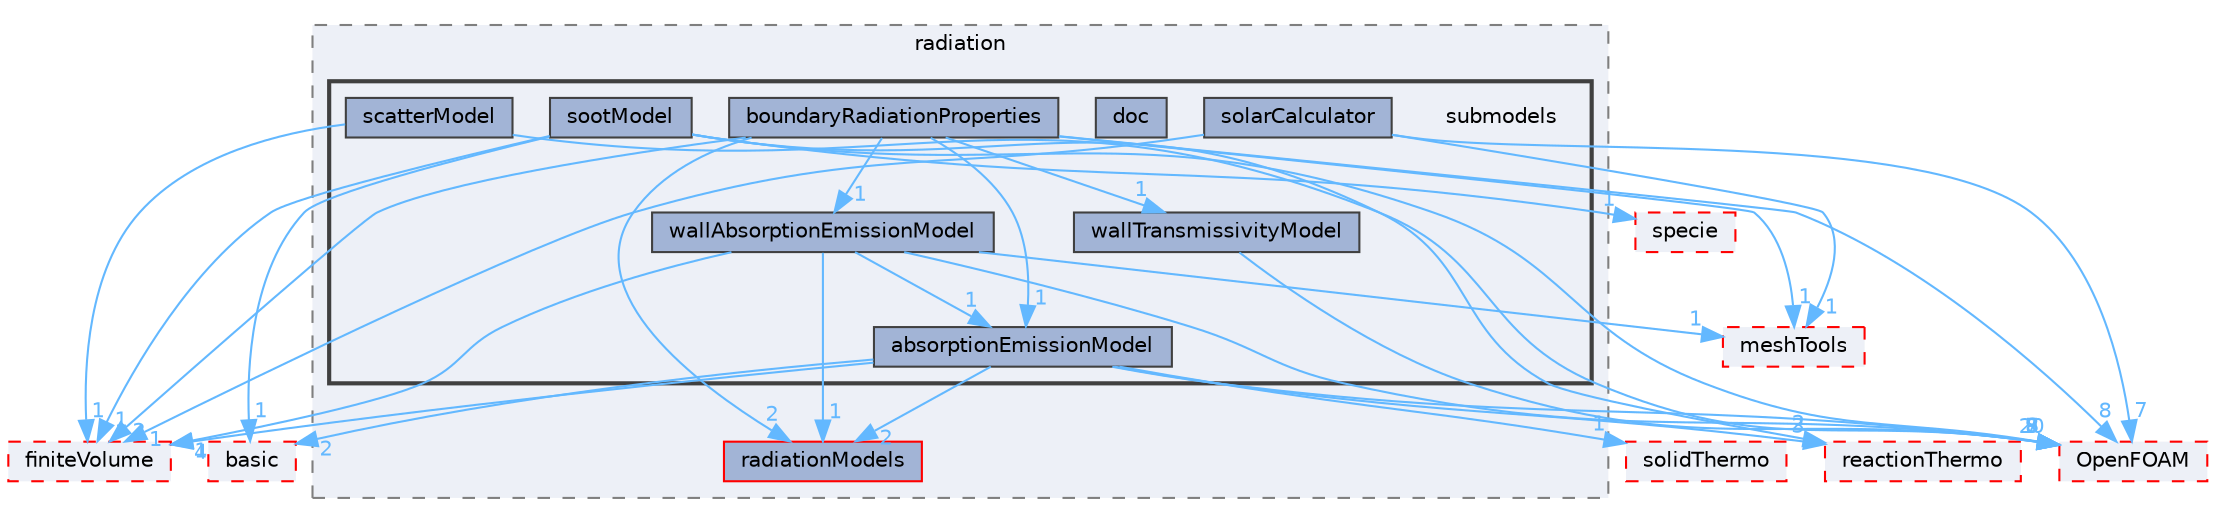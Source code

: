 digraph "src/thermophysicalModels/radiation/submodels"
{
 // LATEX_PDF_SIZE
  bgcolor="transparent";
  edge [fontname=Helvetica,fontsize=10,labelfontname=Helvetica,labelfontsize=10];
  node [fontname=Helvetica,fontsize=10,shape=box,height=0.2,width=0.4];
  compound=true
  subgraph clusterdir_372f5e43f50c30dcf3bbe70654c3d27a {
    graph [ bgcolor="#edf0f7", pencolor="grey50", label="radiation", fontname=Helvetica,fontsize=10 style="filled,dashed", URL="dir_372f5e43f50c30dcf3bbe70654c3d27a.html",tooltip=""]
  dir_23cbc874b5ea49089939faa93b6f03ce [label="radiationModels", fillcolor="#a2b4d6", color="red", style="filled", URL="dir_23cbc874b5ea49089939faa93b6f03ce.html",tooltip=""];
  subgraph clusterdir_e8719ccd60760366888bb431a21ef811 {
    graph [ bgcolor="#edf0f7", pencolor="grey25", label="", fontname=Helvetica,fontsize=10 style="filled,bold", URL="dir_e8719ccd60760366888bb431a21ef811.html",tooltip=""]
    dir_e8719ccd60760366888bb431a21ef811 [shape=plaintext, label="submodels"];
  dir_7a64a49595d49a3f5da22def7eeac7d7 [label="absorptionEmissionModel", fillcolor="#a2b4d6", color="grey25", style="filled", URL="dir_7a64a49595d49a3f5da22def7eeac7d7.html",tooltip=""];
  dir_252641a3cc3167caf31d43d0f3b64b7b [label="boundaryRadiationProperties", fillcolor="#a2b4d6", color="grey25", style="filled", URL="dir_252641a3cc3167caf31d43d0f3b64b7b.html",tooltip=""];
  dir_e15fb90201366a81fd9e45e9290c7bbc [label="doc", fillcolor="#a2b4d6", color="grey25", style="filled", URL="dir_e15fb90201366a81fd9e45e9290c7bbc.html",tooltip=""];
  dir_cb26d37727abb9dd047dc85abd79b584 [label="scatterModel", fillcolor="#a2b4d6", color="grey25", style="filled", URL="dir_cb26d37727abb9dd047dc85abd79b584.html",tooltip=""];
  dir_b0eb66c761deb778b5ed264ea89c86af [label="solarCalculator", fillcolor="#a2b4d6", color="grey25", style="filled", URL="dir_b0eb66c761deb778b5ed264ea89c86af.html",tooltip=""];
  dir_89d39245f62a7d3767728b25260224c2 [label="sootModel", fillcolor="#a2b4d6", color="grey25", style="filled", URL="dir_89d39245f62a7d3767728b25260224c2.html",tooltip=""];
  dir_b525c3eb42e138dc1fd17faa338b1ebc [label="wallAbsorptionEmissionModel", fillcolor="#a2b4d6", color="grey25", style="filled", URL="dir_b525c3eb42e138dc1fd17faa338b1ebc.html",tooltip=""];
  dir_43db98e59e79a0aa973423e13a555c3c [label="wallTransmissivityModel", fillcolor="#a2b4d6", color="grey25", style="filled", URL="dir_43db98e59e79a0aa973423e13a555c3c.html",tooltip=""];
  }
  }
  dir_38cb9973e0eaf6834e10b18bff965c4b [label="basic", fillcolor="#edf0f7", color="red", style="filled,dashed", URL="dir_38cb9973e0eaf6834e10b18bff965c4b.html",tooltip=""];
  dir_5c4bf53b114f4c9237cd4ef0431fc9bd [label="specie", fillcolor="#edf0f7", color="red", style="filled,dashed", URL="dir_5c4bf53b114f4c9237cd4ef0431fc9bd.html",tooltip=""];
  dir_87c7a4a86ffb283740ec390ea55551cb [label="reactionThermo", fillcolor="#edf0f7", color="red", style="filled,dashed", URL="dir_87c7a4a86ffb283740ec390ea55551cb.html",tooltip=""];
  dir_9bd15774b555cf7259a6fa18f99fe99b [label="finiteVolume", fillcolor="#edf0f7", color="red", style="filled,dashed", URL="dir_9bd15774b555cf7259a6fa18f99fe99b.html",tooltip=""];
  dir_ae30ad0bef50cf391b24c614251bb9fd [label="meshTools", fillcolor="#edf0f7", color="red", style="filled,dashed", URL="dir_ae30ad0bef50cf391b24c614251bb9fd.html",tooltip=""];
  dir_b0a4276768a9e3782bd6f894861ddaf3 [label="solidThermo", fillcolor="#edf0f7", color="red", style="filled,dashed", URL="dir_b0a4276768a9e3782bd6f894861ddaf3.html",tooltip=""];
  dir_c5473ff19b20e6ec4dfe5c310b3778a8 [label="OpenFOAM", fillcolor="#edf0f7", color="red", style="filled,dashed", URL="dir_c5473ff19b20e6ec4dfe5c310b3778a8.html",tooltip=""];
  dir_7a64a49595d49a3f5da22def7eeac7d7->dir_c5473ff19b20e6ec4dfe5c310b3778a8 [headlabel="20", labeldistance=1.5 headhref="dir_000010_002695.html" href="dir_000010_002695.html" color="steelblue1" fontcolor="steelblue1"];
  dir_7a64a49595d49a3f5da22def7eeac7d7->dir_9bd15774b555cf7259a6fa18f99fe99b [headlabel="4", labeldistance=1.5 headhref="dir_000010_001387.html" href="dir_000010_001387.html" color="steelblue1" fontcolor="steelblue1"];
  dir_7a64a49595d49a3f5da22def7eeac7d7->dir_87c7a4a86ffb283740ec390ea55551cb [headlabel="3", labeldistance=1.5 headhref="dir_000010_003245.html" href="dir_000010_003245.html" color="steelblue1" fontcolor="steelblue1"];
  dir_7a64a49595d49a3f5da22def7eeac7d7->dir_23cbc874b5ea49089939faa93b6f03ce [headlabel="2", labeldistance=1.5 headhref="dir_000010_003174.html" href="dir_000010_003174.html" color="steelblue1" fontcolor="steelblue1"];
  dir_7a64a49595d49a3f5da22def7eeac7d7->dir_38cb9973e0eaf6834e10b18bff965c4b [headlabel="2", labeldistance=1.5 headhref="dir_000010_000219.html" href="dir_000010_000219.html" color="steelblue1" fontcolor="steelblue1"];
  dir_7a64a49595d49a3f5da22def7eeac7d7->dir_b0a4276768a9e3782bd6f894861ddaf3 [headlabel="1", labeldistance=1.5 headhref="dir_000010_003643.html" href="dir_000010_003643.html" color="steelblue1" fontcolor="steelblue1"];
  dir_252641a3cc3167caf31d43d0f3b64b7b->dir_23cbc874b5ea49089939faa93b6f03ce [headlabel="2", labeldistance=1.5 headhref="dir_000329_003174.html" href="dir_000329_003174.html" color="steelblue1" fontcolor="steelblue1"];
  dir_252641a3cc3167caf31d43d0f3b64b7b->dir_43db98e59e79a0aa973423e13a555c3c [headlabel="1", labeldistance=1.5 headhref="dir_000329_004369.html" href="dir_000329_004369.html" color="steelblue1" fontcolor="steelblue1"];
  dir_252641a3cc3167caf31d43d0f3b64b7b->dir_7a64a49595d49a3f5da22def7eeac7d7 [headlabel="1", labeldistance=1.5 headhref="dir_000329_000010.html" href="dir_000329_000010.html" color="steelblue1" fontcolor="steelblue1"];
  dir_252641a3cc3167caf31d43d0f3b64b7b->dir_9bd15774b555cf7259a6fa18f99fe99b [headlabel="2", labeldistance=1.5 headhref="dir_000329_001387.html" href="dir_000329_001387.html" color="steelblue1" fontcolor="steelblue1"];
  dir_252641a3cc3167caf31d43d0f3b64b7b->dir_ae30ad0bef50cf391b24c614251bb9fd [headlabel="1", labeldistance=1.5 headhref="dir_000329_002382.html" href="dir_000329_002382.html" color="steelblue1" fontcolor="steelblue1"];
  dir_252641a3cc3167caf31d43d0f3b64b7b->dir_b525c3eb42e138dc1fd17faa338b1ebc [headlabel="1", labeldistance=1.5 headhref="dir_000329_004326.html" href="dir_000329_004326.html" color="steelblue1" fontcolor="steelblue1"];
  dir_252641a3cc3167caf31d43d0f3b64b7b->dir_c5473ff19b20e6ec4dfe5c310b3778a8 [headlabel="8", labeldistance=1.5 headhref="dir_000329_002695.html" href="dir_000329_002695.html" color="steelblue1" fontcolor="steelblue1"];
  dir_cb26d37727abb9dd047dc85abd79b584->dir_c5473ff19b20e6ec4dfe5c310b3778a8 [headlabel="7", labeldistance=1.5 headhref="dir_003427_002695.html" href="dir_003427_002695.html" color="steelblue1" fontcolor="steelblue1"];
  dir_cb26d37727abb9dd047dc85abd79b584->dir_9bd15774b555cf7259a6fa18f99fe99b [headlabel="1", labeldistance=1.5 headhref="dir_003427_001387.html" href="dir_003427_001387.html" color="steelblue1" fontcolor="steelblue1"];
  dir_b0eb66c761deb778b5ed264ea89c86af->dir_9bd15774b555cf7259a6fa18f99fe99b [headlabel="1", labeldistance=1.5 headhref="dir_003613_001387.html" href="dir_003613_001387.html" color="steelblue1" fontcolor="steelblue1"];
  dir_b0eb66c761deb778b5ed264ea89c86af->dir_ae30ad0bef50cf391b24c614251bb9fd [headlabel="1", labeldistance=1.5 headhref="dir_003613_002382.html" href="dir_003613_002382.html" color="steelblue1" fontcolor="steelblue1"];
  dir_b0eb66c761deb778b5ed264ea89c86af->dir_c5473ff19b20e6ec4dfe5c310b3778a8 [headlabel="7", labeldistance=1.5 headhref="dir_003613_002695.html" href="dir_003613_002695.html" color="steelblue1" fontcolor="steelblue1"];
  dir_89d39245f62a7d3767728b25260224c2->dir_38cb9973e0eaf6834e10b18bff965c4b [headlabel="1", labeldistance=1.5 headhref="dir_003663_000219.html" href="dir_003663_000219.html" color="steelblue1" fontcolor="steelblue1"];
  dir_89d39245f62a7d3767728b25260224c2->dir_5c4bf53b114f4c9237cd4ef0431fc9bd [headlabel="1", labeldistance=1.5 headhref="dir_003663_003683.html" href="dir_003663_003683.html" color="steelblue1" fontcolor="steelblue1"];
  dir_89d39245f62a7d3767728b25260224c2->dir_87c7a4a86ffb283740ec390ea55551cb [headlabel="2", labeldistance=1.5 headhref="dir_003663_003245.html" href="dir_003663_003245.html" color="steelblue1" fontcolor="steelblue1"];
  dir_89d39245f62a7d3767728b25260224c2->dir_c5473ff19b20e6ec4dfe5c310b3778a8 [headlabel="8", labeldistance=1.5 headhref="dir_003663_002695.html" href="dir_003663_002695.html" color="steelblue1" fontcolor="steelblue1"];
  dir_89d39245f62a7d3767728b25260224c2->dir_9bd15774b555cf7259a6fa18f99fe99b [headlabel="1", labeldistance=1.5 headhref="dir_003663_001387.html" href="dir_003663_001387.html" color="steelblue1" fontcolor="steelblue1"];
  dir_b525c3eb42e138dc1fd17faa338b1ebc->dir_23cbc874b5ea49089939faa93b6f03ce [headlabel="1", labeldistance=1.5 headhref="dir_004326_003174.html" href="dir_004326_003174.html" color="steelblue1" fontcolor="steelblue1"];
  dir_b525c3eb42e138dc1fd17faa338b1ebc->dir_7a64a49595d49a3f5da22def7eeac7d7 [headlabel="1", labeldistance=1.5 headhref="dir_004326_000010.html" href="dir_004326_000010.html" color="steelblue1" fontcolor="steelblue1"];
  dir_b525c3eb42e138dc1fd17faa338b1ebc->dir_9bd15774b555cf7259a6fa18f99fe99b [headlabel="1", labeldistance=1.5 headhref="dir_004326_001387.html" href="dir_004326_001387.html" color="steelblue1" fontcolor="steelblue1"];
  dir_b525c3eb42e138dc1fd17faa338b1ebc->dir_ae30ad0bef50cf391b24c614251bb9fd [headlabel="1", labeldistance=1.5 headhref="dir_004326_002382.html" href="dir_004326_002382.html" color="steelblue1" fontcolor="steelblue1"];
  dir_b525c3eb42e138dc1fd17faa338b1ebc->dir_c5473ff19b20e6ec4dfe5c310b3778a8 [headlabel="9", labeldistance=1.5 headhref="dir_004326_002695.html" href="dir_004326_002695.html" color="steelblue1" fontcolor="steelblue1"];
  dir_43db98e59e79a0aa973423e13a555c3c->dir_c5473ff19b20e6ec4dfe5c310b3778a8 [headlabel="8", labeldistance=1.5 headhref="dir_004369_002695.html" href="dir_004369_002695.html" color="steelblue1" fontcolor="steelblue1"];
}

